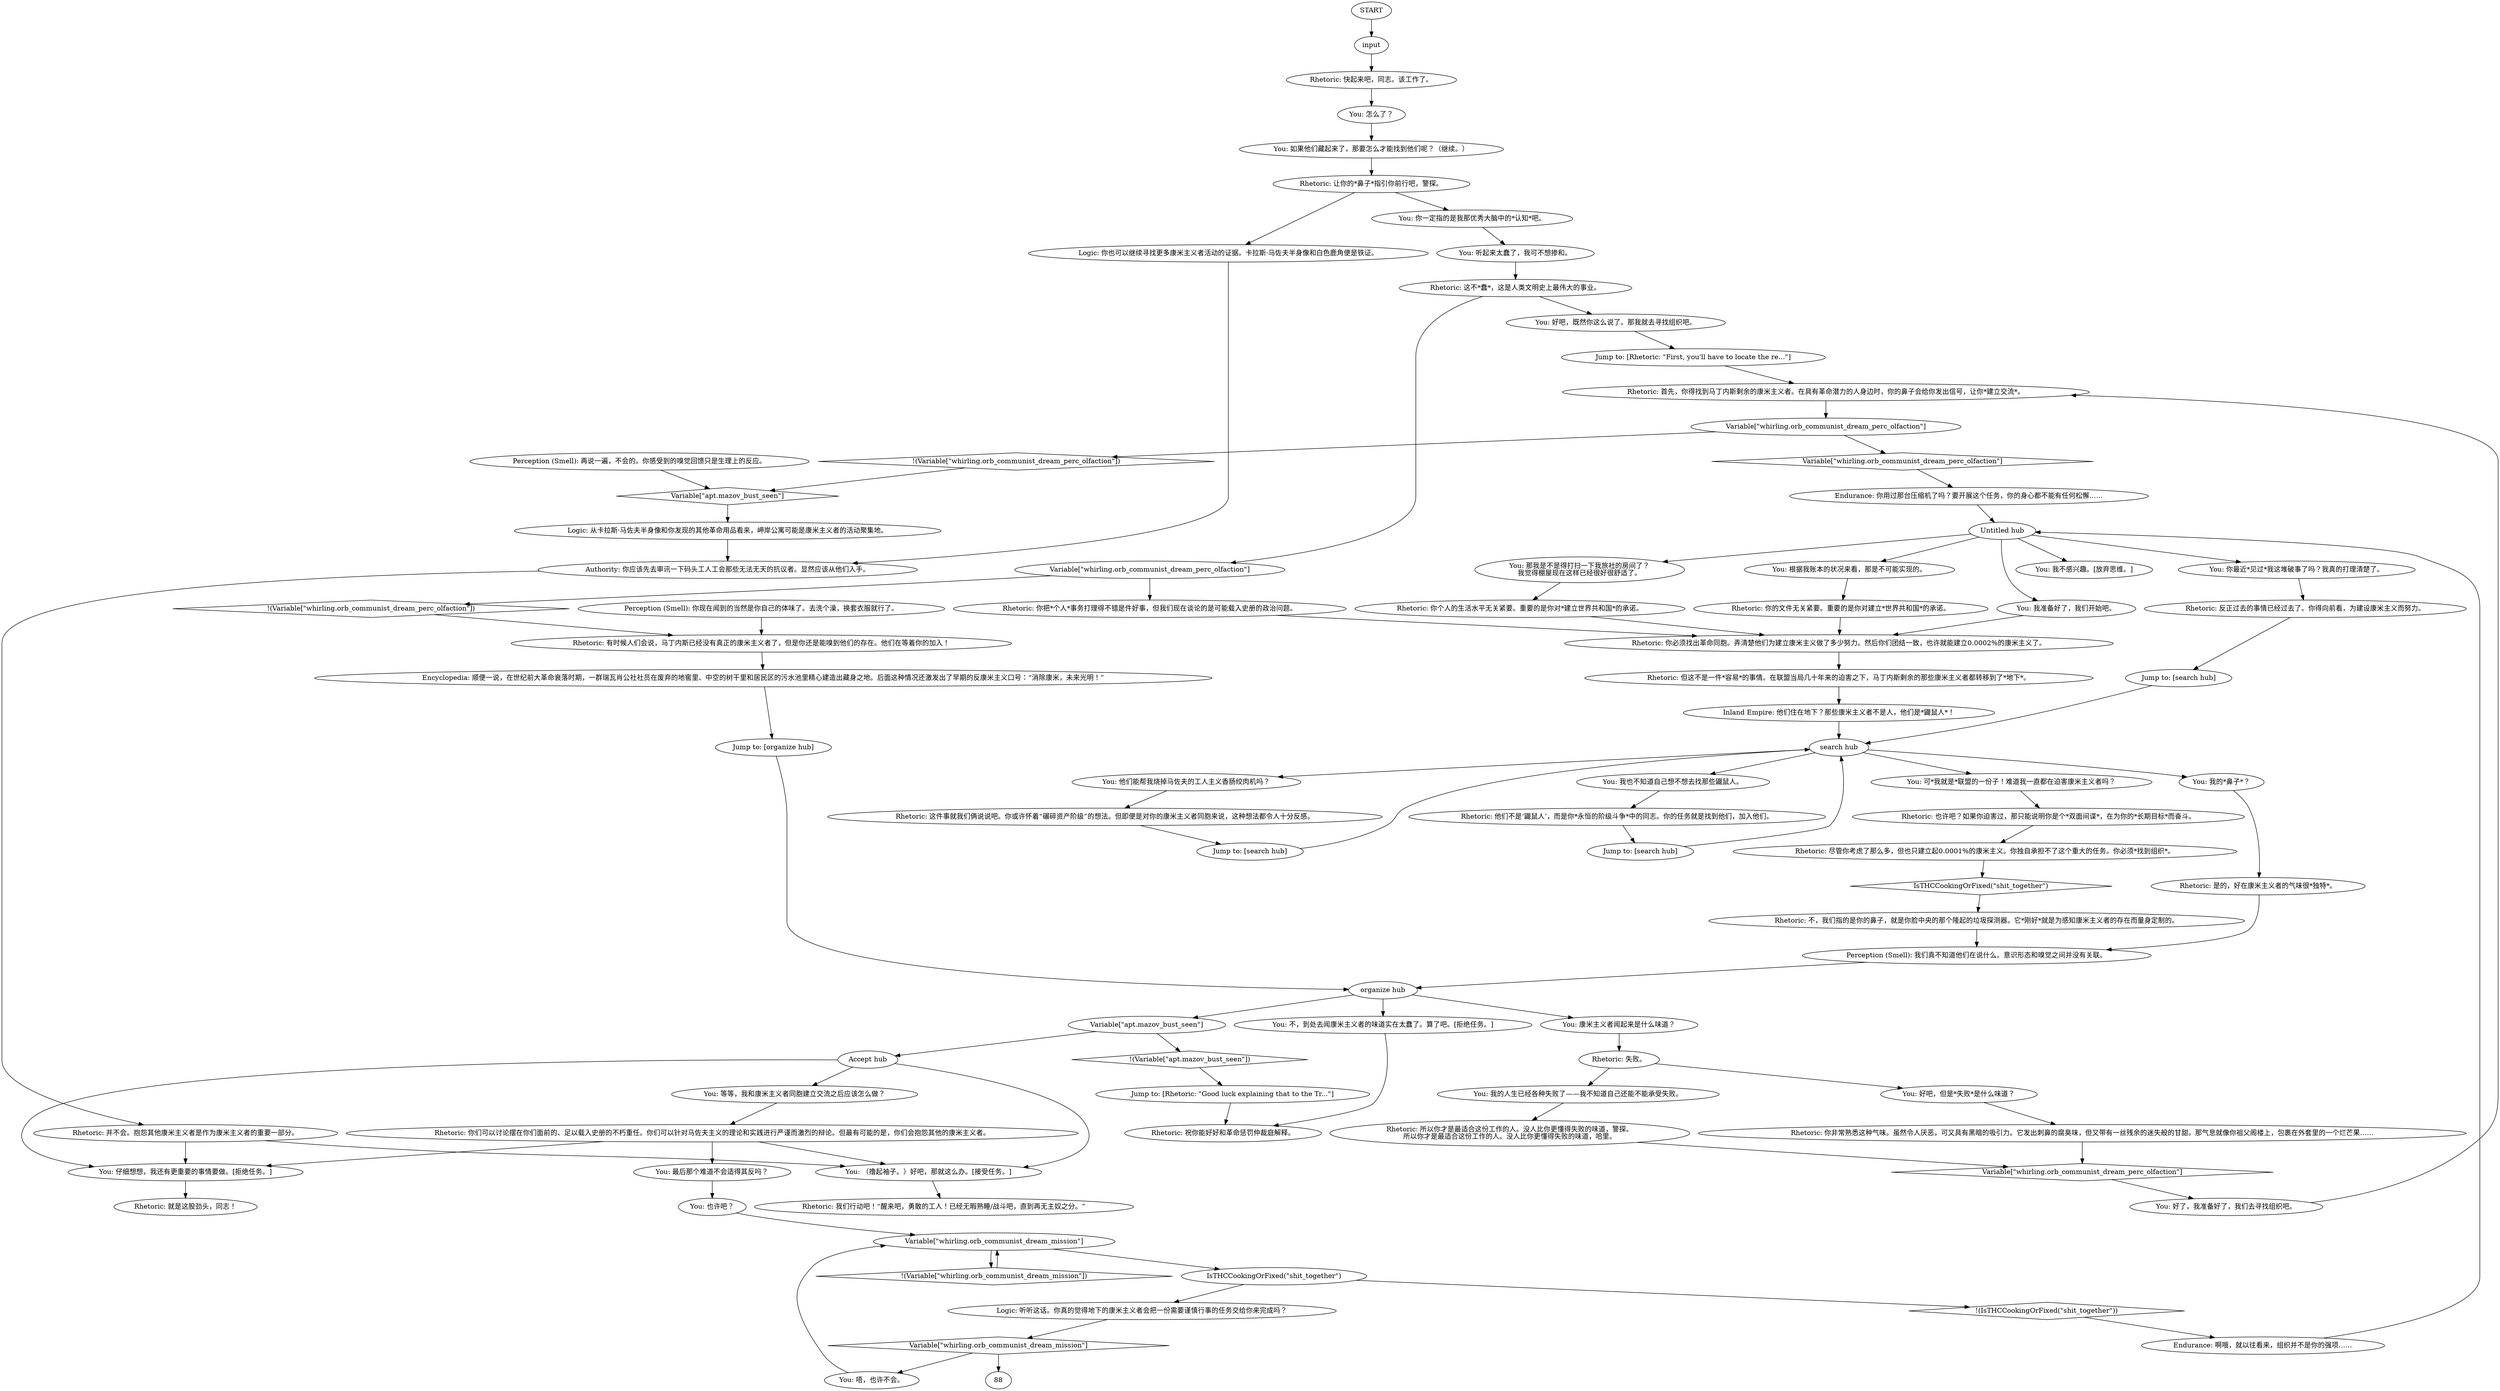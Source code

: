# WHIRLING F2 ORB / Communist Quest Initiation
# Rhetoric tells you it's time to bone up on dialectical materialism and get organized.
# ==================================================
digraph G {
	  0 [label="START"];
	  1 [label="input"];
	  2 [label="Rhetoric: 祝你能好好和革命惩罚仲裁庭解释。"];
	  3 [label="You: 我不感兴趣。[放弃思维。]"];
	  4 [label="Rhetoric: 你的文件无关紧要。重要的是你对建立*世界共和国*的承诺。"];
	  5 [label="Rhetoric: 你个人的生活水平无关紧要。重要的是你对*建立世界共和国*的承诺。"];
	  6 [label="Inland Empire: 他们住在地下？那些康米主义者不是人，他们是*鼹鼠人*！"];
	  7 [label="Jump to: [search hub]"];
	  8 [label="Rhetoric: 你非常熟悉这种气味。虽然令人厌恶，可又具有黑暗的吸引力。它发出刺鼻的腐臭味，但又带有一丝残余的迷失般的甘甜。那气息就像你祖父阁楼上，包裹在外套里的一个烂芒果……"];
	  9 [label="Authority: 你应该先去审讯一下码头工人工会那些无法无天的抗议者。显然应该从他们入手。"];
	  10 [label="You: 我也不知道自己想不想去找那些鼹鼠人。"];
	  11 [label="Rhetoric: 失败。"];
	  12 [label="Variable[\"whirling.orb_communist_dream_perc_olfaction\"]"];
	  13 [label="Variable[\"whirling.orb_communist_dream_perc_olfaction\"]", shape=diamond];
	  14 [label="!(Variable[\"whirling.orb_communist_dream_perc_olfaction\"])", shape=diamond];
	  15 [label="You: 仔细想想，我还有更重要的事情要做。[拒绝任务。]"];
	  16 [label="You: 最后那个难道不会适得其反吗？"];
	  17 [label="Rhetoric: 快起来吧，同志。该工作了。"];
	  18 [label="You: 我准备好了，我们开始吧。"];
	  19 [label="Rhetoric: 也许吧？如果你迫害过，那只能说明你是个*双面间谍*，在为你的*长期目标*而奋斗。"];
	  20 [label="Jump to: [search hub]"];
	  21 [label="Encyclopedia: 顺便一说，在世纪前大革命衰落时期，一群瑞瓦肖公社社员在废弃的地窖里、中空的树干里和居民区的污水池里精心建造出藏身之地。后面这种情况还激发出了早期的反康米主义口号：“消除康米，未来光明！”"];
	  22 [label="Rhetoric: 你必须找出革命同胞。弄清楚他们为建立康米主义做了多少努力。然后你们团结一致，也许就能建立0.0002%的康米主义了。"];
	  23 [label="Rhetoric: 他们不是‘鼹鼠人’，而是你*永恒的阶级斗争*中的同志。你的任务就是找到他们，加入他们。"];
	  24 [label="Rhetoric: 首先，你得找到马丁内斯剩余的康米主义者。在具有革命潜力的人身边时，你的鼻子会给你发出信号，让你*建立交流*。"];
	  25 [label="Rhetoric: 有时候人们会说，马丁内斯已经没有真正的康米主义者了，但是你还是能嗅到他们的存在。他们在等着你的加入！"];
	  26 [label="You: 怎么了？"];
	  27 [label="You: 根据我账本的状况来看，那是不可能实现的。"];
	  28 [label="You: 可*我就是*联盟的一份子！难道我一直都在迫害康米主义者吗？"];
	  29 [label="You: 你一定指的是我那优秀大脑中的*认知*吧。"];
	  30 [label="Perception (Smell): 我们真不知道他们在说什么。意识形态和嗅觉之间并没有关联。"];
	  31 [label="Jump to: [organize hub]"];
	  32 [label="You: 等等，我和康米主义者同胞建立交流之后应该怎么做？"];
	  33 [label="Endurance: 啊哦，就以往看来，组织并不是你的强项……"];
	  34 [label="Rhetoric: 是的，好在康米主义者的气味很*独特*。"];
	  35 [label="You: 唔，也许不会。"];
	  36 [label="Rhetoric: 这不*蠢*，这是人类文明史上最伟大的事业。"];
	  37 [label="You: 好吧，既然你这么说了。那我就去寻找组织吧。"];
	  38 [label="You: 我的人生已经各种失败了——我不知道自己还能不能承受失败。"];
	  39 [label="Rhetoric: 所以你才是最适合这份工作的人。没人比你更懂得失败的味道，警探。\n所以你才是最适合这份工作的人。没人比你更懂得失败的味道，哈里。"];
	  40 [label="Rhetoric: 但这不是一件*容易*的事情。在联盟当局几十年来的迫害之下，马丁内斯剩余的那些康米主义者都转移到了*地下*。"];
	  41 [label="Rhetoric: 这件事就我们俩说说吧。你或许怀着“碾碎资产阶级”的想法。但即便是对你的康米主义者同胞来说，这种想法都令人十分反感。"];
	  42 [label="You: 康米主义者闻起来是什么味道？"];
	  43 [label="Untitled hub"];
	  44 [label="You: 你最近*见过*我这堆破事了吗？我真的打理清楚了。"];
	  45 [label="Jump to: [search hub]"];
	  46 [label="organize hub"];
	  47 [label="You: 好吧，但是*失败*是什么味道？"];
	  48 [label="Rhetoric: 你们可以讨论摆在你们面前的、足以载入史册的不朽重任。你们可以针对马佐夫主义的理论和实践进行严谨而激烈的辩论。但最有可能的是，你们会抱怨其他的康米主义者。"];
	  49 [label="Rhetoric: 我们行动吧！“醒来吧，勇敢的工人！已经无暇熟睡/战斗吧，直到再无主奴之分。”"];
	  50 [label="search hub"];
	  51 [label="Jump to: [Rhetoric: \"First, you'll have to locate the re...\"]"];
	  52 [label="You: （撸起袖子。）好吧，那就这么办。[接受任务。]"];
	  53 [label="You: 那我是不是得打扫一下我旅社的房间了？\n我觉得棚屋现在这样已经很好很舒适了。"];
	  54 [label="Logic: 从卡拉斯·马佐夫半身像和你发现的其他革命用品看来，岬岸公寓可能是康米主义者的活动聚集地。"];
	  55 [label="You: 他们能帮我烧掉马佐夫的工人主义香肠绞肉机吗？"];
	  56 [label="Rhetoric: 让你的*鼻子*指引你前行吧，警探。"];
	  57 [label="Perception (Smell): 再说一遍，不会的。你感受到的嗅觉回馈只是生理上的反应。"];
	  58 [label="Endurance: 你用过那台压缩机了吗？要开展这个任务，你的身心都不能有任何松懈……"];
	  59 [label="Rhetoric: 不，我们指的是你的鼻子，就是你脸中央的那个隆起的垃圾探测器。它*刚好*就是为感知康米主义者的存在而量身定制的。"];
	  60 [label="You: 听起来太蠢了，我可不想掺和。"];
	  61 [label="You: 不，到处去闻康米主义者的味道实在太蠢了。算了吧。[拒绝任务。]"];
	  62 [label="Variable[\"whirling.orb_communist_dream_perc_olfaction\"]"];
	  63 [label="Variable[\"whirling.orb_communist_dream_perc_olfaction\"]", shape=diamond];
	  64 [label="!(Variable[\"whirling.orb_communist_dream_perc_olfaction\"])", shape=diamond];
	  65 [label="Rhetoric: 你把*个人*事务打理得不错是件好事，但我们现在谈论的是可能载入史册的政治问题。"];
	  66 [label="Rhetoric: 反正过去的事情已经过去了。你得向前看，为建设康米主义而努力。"];
	  67 [label="Variable[\"whirling.orb_communist_dream_mission\"]"];
	  68 [label="Variable[\"whirling.orb_communist_dream_mission\"]", shape=diamond];
	  69 [label="!(Variable[\"whirling.orb_communist_dream_mission\"])", shape=diamond];
	  70 [label="IsTHCCookingOrFixed(\"shit_together\")"];
	  71 [label="IsTHCCookingOrFixed(\"shit_together\")", shape=diamond];
	  72 [label="!(IsTHCCookingOrFixed(\"shit_together\"))", shape=diamond];
	  73 [label="Logic: 听听这话。你真的觉得地下的康米主义者会把一份需要谨慎行事的任务交给你来完成吗？"];
	  74 [label="Rhetoric: 尽管你考虑了那么多，但也只建立起0.0001%的康米主义。你独自承担不了这个重大的任务。你必须*找到组织*。"];
	  75 [label="You: 如果他们藏起来了，那要怎么才能找到他们呢？（继续。）"];
	  76 [label="You: 我的*鼻子*？"];
	  77 [label="Logic: 你也可以继续寻找更多康米主义者活动的证据。卡拉斯·马佐夫半身像和白色鹿角便是铁证。"];
	  78 [label="Jump to: [Rhetoric: \"Good luck explaining that to the Tr...\"]"];
	  79 [label="Rhetoric: 就是这股劲头，同志！"];
	  80 [label="Perception (Smell): 你现在闻到的当然是你自己的体味了。去洗个澡，换套衣服就行了。"];
	  81 [label="You: 好了，我准备好了，我们去寻找组织吧。"];
	  82 [label="Variable[\"apt.mazov_bust_seen\"]"];
	  83 [label="Variable[\"apt.mazov_bust_seen\"]", shape=diamond];
	  84 [label="!(Variable[\"apt.mazov_bust_seen\"])", shape=diamond];
	  85 [label="Accept hub"];
	  86 [label="Rhetoric: 并不会。抱怨其他康米主义者是作为康米主义者的重要一部分。"];
	  87 [label="You: 也许吧？"];
	  0 -> 1
	  1 -> 17
	  4 -> 22
	  5 -> 22
	  6 -> 50
	  7 -> 50
	  8 -> 63
	  9 -> 86
	  10 -> 23
	  11 -> 38
	  11 -> 47
	  12 -> 13
	  12 -> 14
	  13 -> 58
	  14 -> 83
	  15 -> 79
	  16 -> 87
	  17 -> 26
	  18 -> 22
	  19 -> 74
	  20 -> 50
	  21 -> 31
	  22 -> 40
	  23 -> 7
	  24 -> 12
	  25 -> 21
	  26 -> 75
	  27 -> 4
	  28 -> 19
	  29 -> 60
	  30 -> 46
	  31 -> 46
	  32 -> 48
	  33 -> 43
	  34 -> 30
	  35 -> 67
	  36 -> 37
	  36 -> 62
	  37 -> 51
	  38 -> 39
	  39 -> 63
	  40 -> 6
	  41 -> 45
	  42 -> 11
	  43 -> 3
	  43 -> 44
	  43 -> 18
	  43 -> 53
	  43 -> 27
	  44 -> 66
	  45 -> 50
	  46 -> 42
	  46 -> 61
	  46 -> 82
	  47 -> 8
	  48 -> 16
	  48 -> 52
	  48 -> 15
	  50 -> 10
	  50 -> 28
	  50 -> 76
	  50 -> 55
	  51 -> 24
	  52 -> 49
	  53 -> 5
	  54 -> 9
	  55 -> 41
	  56 -> 29
	  56 -> 77
	  57 -> 83
	  58 -> 43
	  59 -> 30
	  60 -> 36
	  61 -> 2
	  62 -> 64
	  62 -> 65
	  63 -> 81
	  64 -> 25
	  65 -> 22
	  66 -> 20
	  67 -> 69
	  67 -> 70
	  68 -> 88
	  68 -> 35
	  69 -> 67
	  70 -> 72
	  70 -> 73
	  71 -> 59
	  72 -> 33
	  73 -> 68
	  74 -> 71
	  75 -> 56
	  76 -> 34
	  77 -> 9
	  78 -> 2
	  80 -> 25
	  81 -> 24
	  82 -> 84
	  82 -> 85
	  83 -> 54
	  84 -> 78
	  85 -> 32
	  85 -> 52
	  85 -> 15
	  86 -> 52
	  86 -> 15
	  87 -> 67
}

